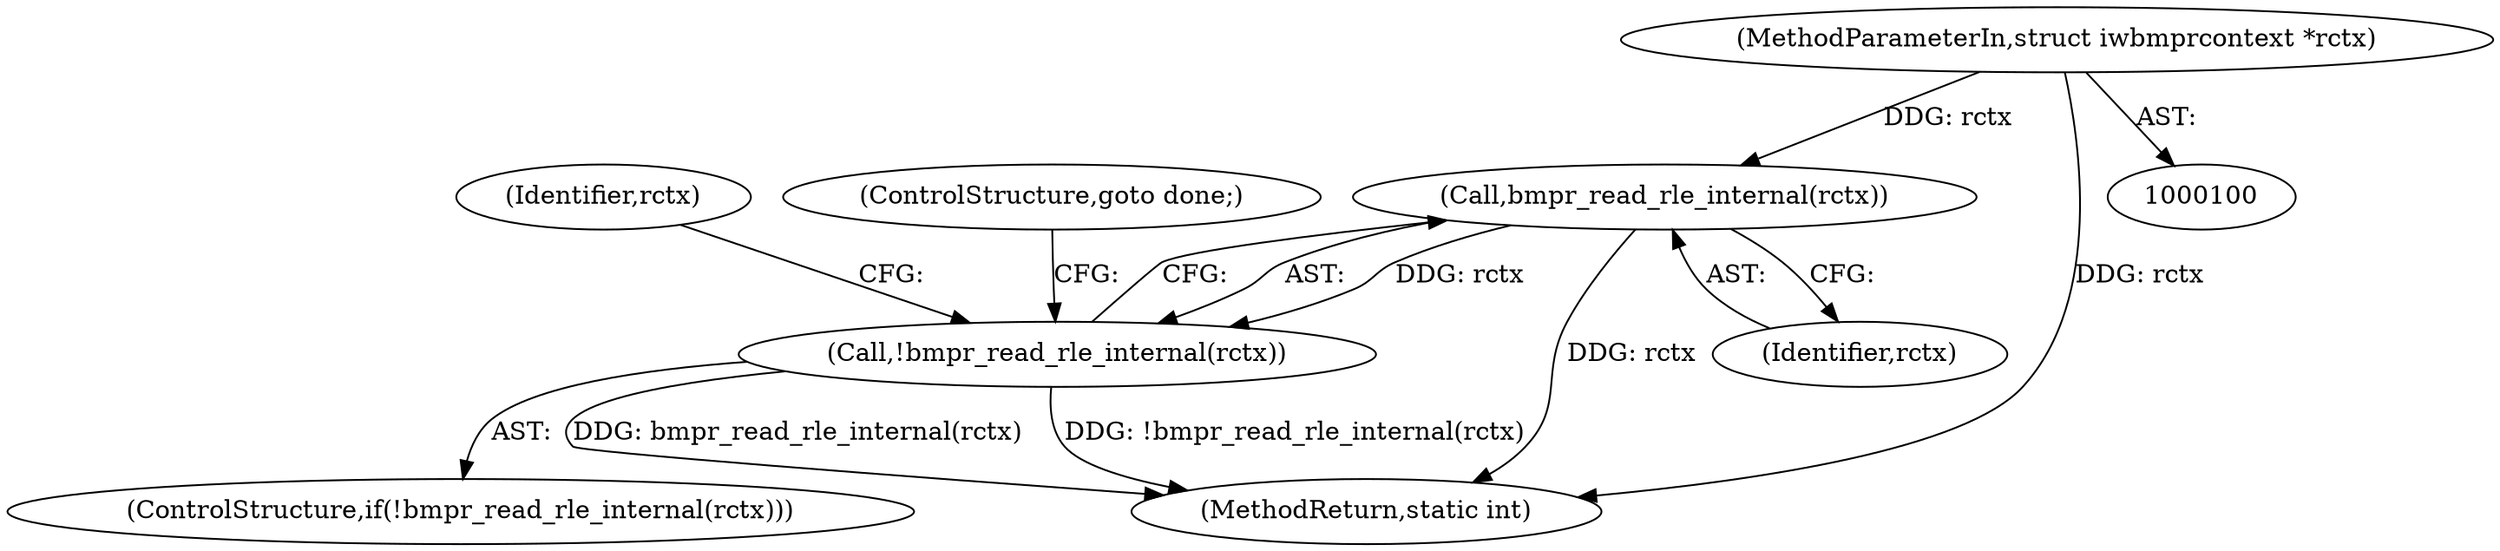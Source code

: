 digraph "0_imageworsener_a4f247707f08e322f0b41e82c3e06e224240a654@API" {
"1000208" [label="(Call,bmpr_read_rle_internal(rctx))"];
"1000101" [label="(MethodParameterIn,struct iwbmprcontext *rctx)"];
"1000207" [label="(Call,!bmpr_read_rle_internal(rctx))"];
"1000208" [label="(Call,bmpr_read_rle_internal(rctx))"];
"1000206" [label="(ControlStructure,if(!bmpr_read_rle_internal(rctx)))"];
"1000215" [label="(Identifier,rctx)"];
"1000209" [label="(Identifier,rctx)"];
"1000207" [label="(Call,!bmpr_read_rle_internal(rctx))"];
"1000101" [label="(MethodParameterIn,struct iwbmprcontext *rctx)"];
"1000210" [label="(ControlStructure,goto done;)"];
"1000228" [label="(MethodReturn,static int)"];
"1000208" -> "1000207"  [label="AST: "];
"1000208" -> "1000209"  [label="CFG: "];
"1000209" -> "1000208"  [label="AST: "];
"1000207" -> "1000208"  [label="CFG: "];
"1000208" -> "1000228"  [label="DDG: rctx"];
"1000208" -> "1000207"  [label="DDG: rctx"];
"1000101" -> "1000208"  [label="DDG: rctx"];
"1000101" -> "1000100"  [label="AST: "];
"1000101" -> "1000228"  [label="DDG: rctx"];
"1000207" -> "1000206"  [label="AST: "];
"1000210" -> "1000207"  [label="CFG: "];
"1000215" -> "1000207"  [label="CFG: "];
"1000207" -> "1000228"  [label="DDG: bmpr_read_rle_internal(rctx)"];
"1000207" -> "1000228"  [label="DDG: !bmpr_read_rle_internal(rctx)"];
}
